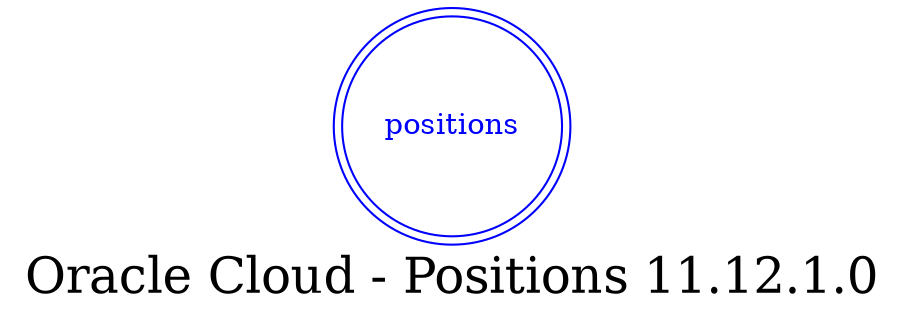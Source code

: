 digraph LexiconGraph {
graph[label="Oracle Cloud - Positions 11.12.1.0", fontsize=24]
splines=true
"positions" [color=blue, fontcolor=blue, shape=doublecircle]
}
